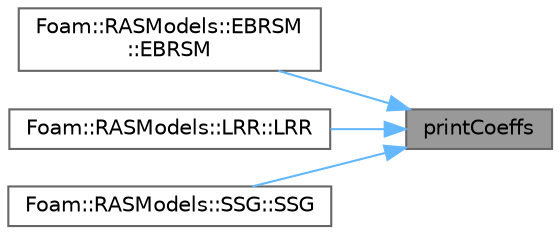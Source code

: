 digraph "printCoeffs"
{
 // LATEX_PDF_SIZE
  bgcolor="transparent";
  edge [fontname=Helvetica,fontsize=10,labelfontname=Helvetica,labelfontsize=10];
  node [fontname=Helvetica,fontsize=10,shape=box,height=0.2,width=0.4];
  rankdir="RL";
  Node1 [id="Node000001",label="printCoeffs",height=0.2,width=0.4,color="gray40", fillcolor="grey60", style="filled", fontcolor="black",tooltip=" "];
  Node1 -> Node2 [id="edge1_Node000001_Node000002",dir="back",color="steelblue1",style="solid",tooltip=" "];
  Node2 [id="Node000002",label="Foam::RASModels::EBRSM\l::EBRSM",height=0.2,width=0.4,color="grey40", fillcolor="white", style="filled",URL="$classFoam_1_1RASModels_1_1EBRSM.html#a25fe3578615c26e9ad13ed65033bade4",tooltip=" "];
  Node1 -> Node3 [id="edge2_Node000001_Node000003",dir="back",color="steelblue1",style="solid",tooltip=" "];
  Node3 [id="Node000003",label="Foam::RASModels::LRR::LRR",height=0.2,width=0.4,color="grey40", fillcolor="white", style="filled",URL="$classFoam_1_1RASModels_1_1LRR.html#a8e5876f967d41986458bf1b4e56880f1",tooltip=" "];
  Node1 -> Node4 [id="edge3_Node000001_Node000004",dir="back",color="steelblue1",style="solid",tooltip=" "];
  Node4 [id="Node000004",label="Foam::RASModels::SSG::SSG",height=0.2,width=0.4,color="grey40", fillcolor="white", style="filled",URL="$classFoam_1_1RASModels_1_1SSG.html#a2f41db74431d003903c7e650177ba0f7",tooltip=" "];
}
